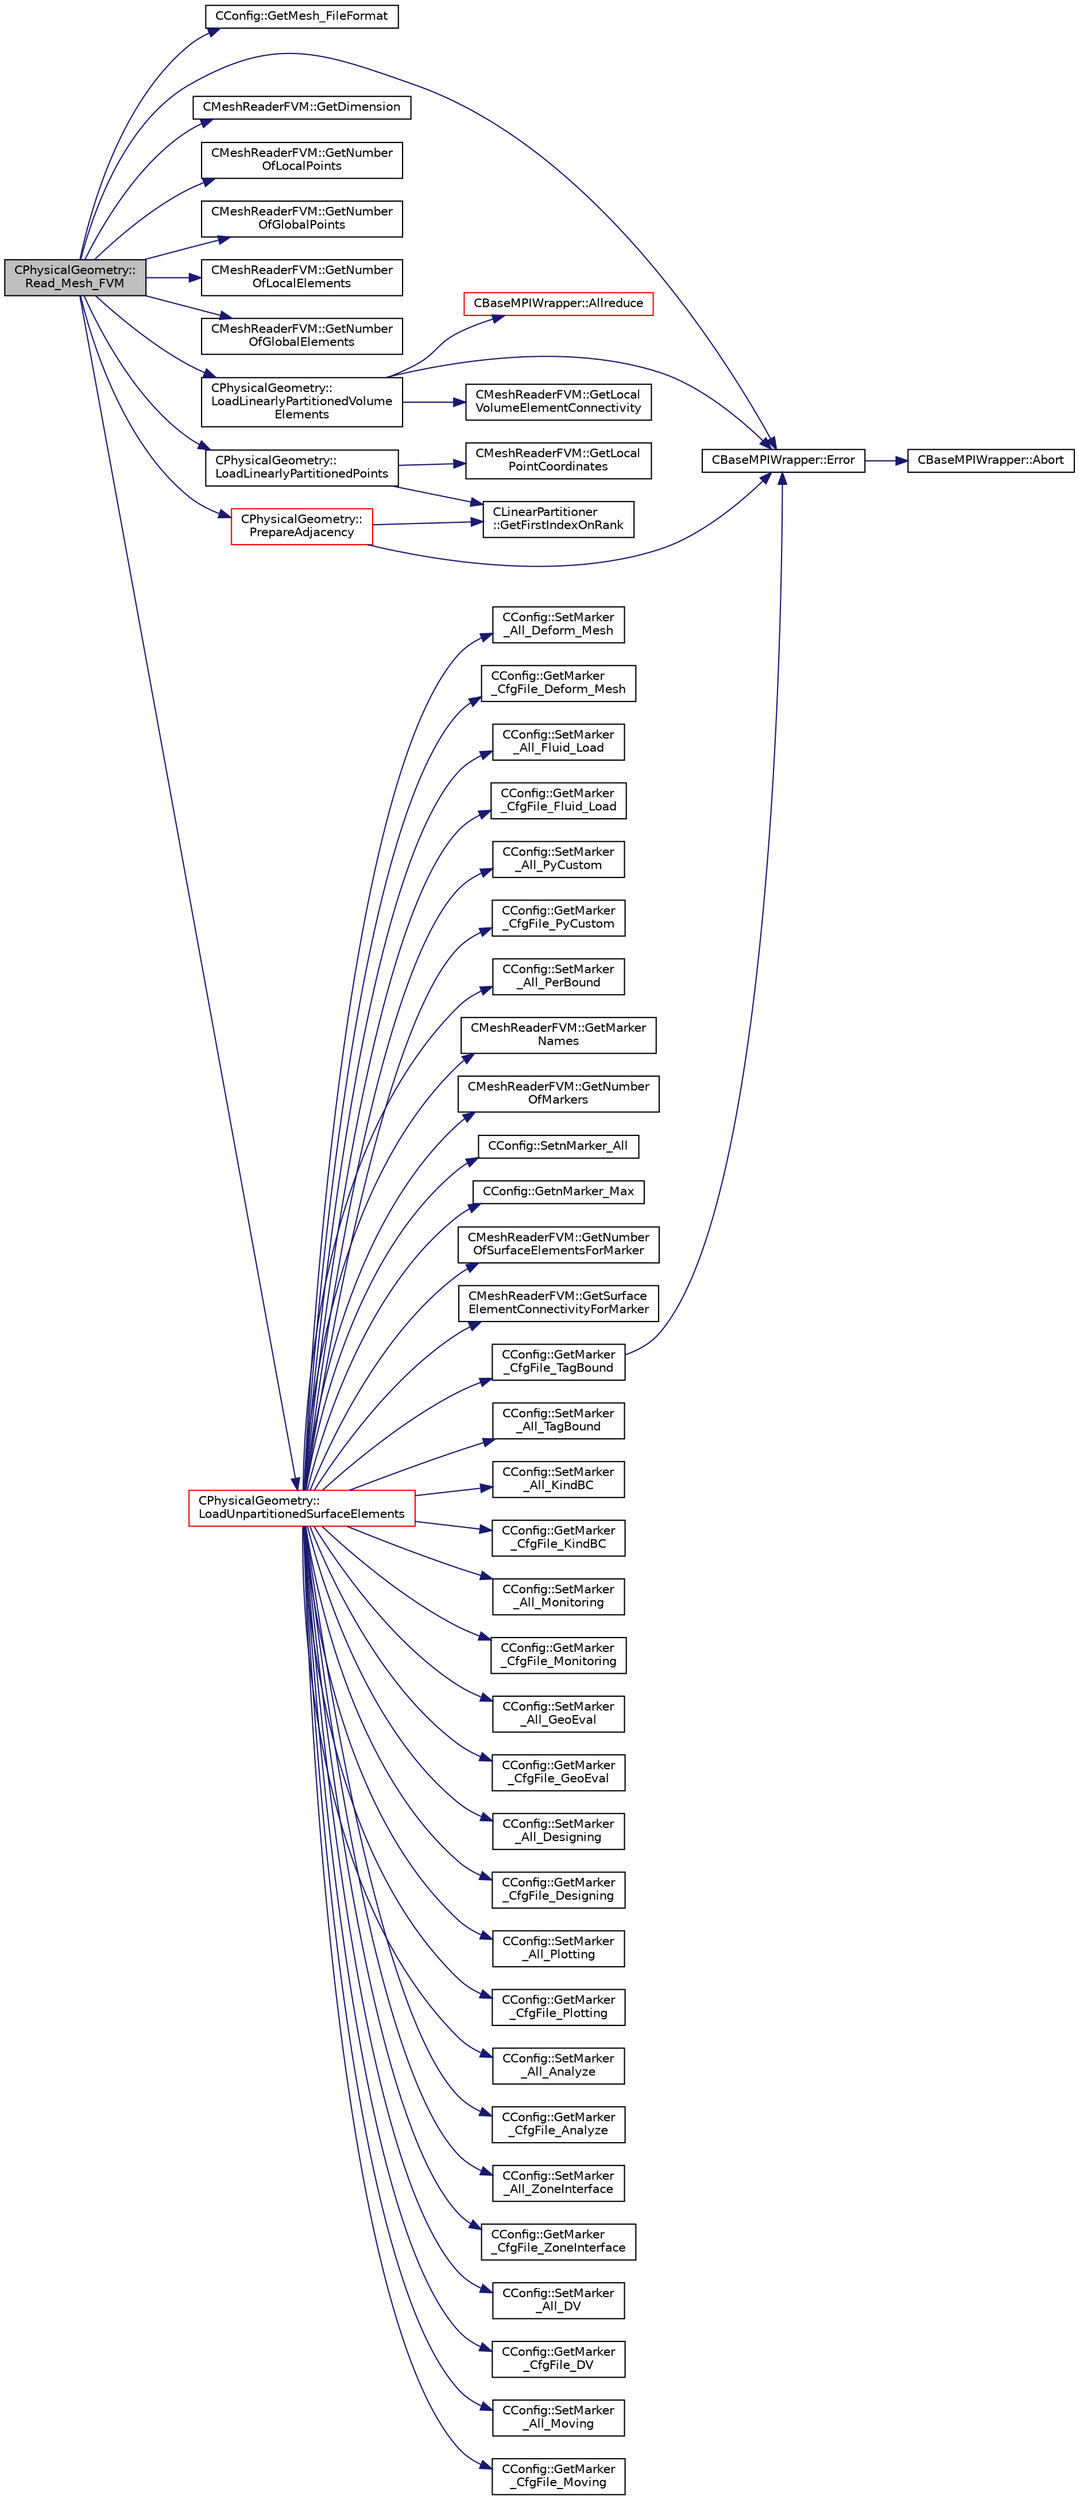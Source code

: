 digraph "CPhysicalGeometry::Read_Mesh_FVM"
{
  edge [fontname="Helvetica",fontsize="10",labelfontname="Helvetica",labelfontsize="10"];
  node [fontname="Helvetica",fontsize="10",shape=record];
  rankdir="LR";
  Node878 [label="CPhysicalGeometry::\lRead_Mesh_FVM",height=0.2,width=0.4,color="black", fillcolor="grey75", style="filled", fontcolor="black"];
  Node878 -> Node879 [color="midnightblue",fontsize="10",style="solid",fontname="Helvetica"];
  Node879 [label="CConfig::GetMesh_FileFormat",height=0.2,width=0.4,color="black", fillcolor="white", style="filled",URL="$class_c_config.html#ad15c7eadd9c6afcb43f60f8d7c9f27f9",tooltip="Get the format of the input/output grid. "];
  Node878 -> Node880 [color="midnightblue",fontsize="10",style="solid",fontname="Helvetica"];
  Node880 [label="CBaseMPIWrapper::Error",height=0.2,width=0.4,color="black", fillcolor="white", style="filled",URL="$class_c_base_m_p_i_wrapper.html#a04457c47629bda56704e6a8804833eeb"];
  Node880 -> Node881 [color="midnightblue",fontsize="10",style="solid",fontname="Helvetica"];
  Node881 [label="CBaseMPIWrapper::Abort",height=0.2,width=0.4,color="black", fillcolor="white", style="filled",URL="$class_c_base_m_p_i_wrapper.html#a21ef5681e2acb532d345e9bab173ef07"];
  Node878 -> Node882 [color="midnightblue",fontsize="10",style="solid",fontname="Helvetica"];
  Node882 [label="CMeshReaderFVM::GetDimension",height=0.2,width=0.4,color="black", fillcolor="white", style="filled",URL="$class_c_mesh_reader_f_v_m.html#a0f42476447adb0b158c01709dae4c540",tooltip="Get the physical dimension of the problem (2 or 3). "];
  Node878 -> Node883 [color="midnightblue",fontsize="10",style="solid",fontname="Helvetica"];
  Node883 [label="CMeshReaderFVM::GetNumber\lOfLocalPoints",height=0.2,width=0.4,color="black", fillcolor="white", style="filled",URL="$class_c_mesh_reader_f_v_m.html#a15a7e763ed35feac62a83d40c4c2c9f0",tooltip="Get the number of local grid points within the linear partition on this rank. "];
  Node878 -> Node884 [color="midnightblue",fontsize="10",style="solid",fontname="Helvetica"];
  Node884 [label="CMeshReaderFVM::GetNumber\lOfGlobalPoints",height=0.2,width=0.4,color="black", fillcolor="white", style="filled",URL="$class_c_mesh_reader_f_v_m.html#acec906fa9412e0a3e3117f6de6ada691",tooltip="Get the number of global grid points within the mesh file. "];
  Node878 -> Node885 [color="midnightblue",fontsize="10",style="solid",fontname="Helvetica"];
  Node885 [label="CMeshReaderFVM::GetNumber\lOfLocalElements",height=0.2,width=0.4,color="black", fillcolor="white", style="filled",URL="$class_c_mesh_reader_f_v_m.html#af3409ad805c51b9ca92bc83fe055ed57",tooltip="Get the number of local elements within the linear partition on this rank. "];
  Node878 -> Node886 [color="midnightblue",fontsize="10",style="solid",fontname="Helvetica"];
  Node886 [label="CMeshReaderFVM::GetNumber\lOfGlobalElements",height=0.2,width=0.4,color="black", fillcolor="white", style="filled",URL="$class_c_mesh_reader_f_v_m.html#ae08dbf58a1ae2912f19b294cd1f4932d",tooltip="Get the number of global elements within the mesh file. "];
  Node878 -> Node887 [color="midnightblue",fontsize="10",style="solid",fontname="Helvetica"];
  Node887 [label="CPhysicalGeometry::\lLoadLinearlyPartitionedPoints",height=0.2,width=0.4,color="black", fillcolor="white", style="filled",URL="$class_c_physical_geometry.html#a5b18644d915d3e44b80d64abae332943",tooltip="Routine to load the CGNS grid points from a single zone into the proper SU2 data structures. "];
  Node887 -> Node888 [color="midnightblue",fontsize="10",style="solid",fontname="Helvetica"];
  Node888 [label="CMeshReaderFVM::GetLocal\lPointCoordinates",height=0.2,width=0.4,color="black", fillcolor="white", style="filled",URL="$class_c_mesh_reader_f_v_m.html#a2f934ee34f870827d92f56beea339f76",tooltip="Get the local point coordinates (linearly partitioned). "];
  Node887 -> Node889 [color="midnightblue",fontsize="10",style="solid",fontname="Helvetica"];
  Node889 [label="CLinearPartitioner\l::GetFirstIndexOnRank",height=0.2,width=0.4,color="black", fillcolor="white", style="filled",URL="$class_c_linear_partitioner.html#adb377c881686e56b703b57c7409a8b91",tooltip="Get the first index of the current rank&#39;s linear partition. "];
  Node878 -> Node890 [color="midnightblue",fontsize="10",style="solid",fontname="Helvetica"];
  Node890 [label="CPhysicalGeometry::\lLoadLinearlyPartitionedVolume\lElements",height=0.2,width=0.4,color="black", fillcolor="white", style="filled",URL="$class_c_physical_geometry.html#ab6f7b75a82d8f856de65e4b40275d52e",tooltip="Loads the interior volume elements from the mesh reader object into the primal element data structure..."];
  Node890 -> Node891 [color="midnightblue",fontsize="10",style="solid",fontname="Helvetica"];
  Node891 [label="CMeshReaderFVM::GetLocal\lVolumeElementConnectivity",height=0.2,width=0.4,color="black", fillcolor="white", style="filled",URL="$class_c_mesh_reader_f_v_m.html#a629e1dfc950ab4fa275422c6d88a6243",tooltip="Get the local volume element connectivity (linearly partitioned). "];
  Node890 -> Node880 [color="midnightblue",fontsize="10",style="solid",fontname="Helvetica"];
  Node890 -> Node892 [color="midnightblue",fontsize="10",style="solid",fontname="Helvetica"];
  Node892 [label="CBaseMPIWrapper::Allreduce",height=0.2,width=0.4,color="red", fillcolor="white", style="filled",URL="$class_c_base_m_p_i_wrapper.html#a637b6fd917a8ca91ce748ba88e0d66b6"];
  Node878 -> Node894 [color="midnightblue",fontsize="10",style="solid",fontname="Helvetica"];
  Node894 [label="CPhysicalGeometry::\lLoadUnpartitionedSurfaceElements",height=0.2,width=0.4,color="red", fillcolor="white", style="filled",URL="$class_c_physical_geometry.html#a23692062ec01893ef6b5ae53fcbbf022",tooltip="Loads the boundary elements (markers) from the mesh reader object into the primal element data struct..."];
  Node894 -> Node895 [color="midnightblue",fontsize="10",style="solid",fontname="Helvetica"];
  Node895 [label="CMeshReaderFVM::GetMarker\lNames",height=0.2,width=0.4,color="black", fillcolor="white", style="filled",URL="$class_c_mesh_reader_f_v_m.html#a1a2f47cfd587cbd897dc19623cb07a1f",tooltip="Get the vector of string names for all markers in the mesh zone. "];
  Node894 -> Node896 [color="midnightblue",fontsize="10",style="solid",fontname="Helvetica"];
  Node896 [label="CMeshReaderFVM::GetNumber\lOfMarkers",height=0.2,width=0.4,color="black", fillcolor="white", style="filled",URL="$class_c_mesh_reader_f_v_m.html#ad825f339254fddeb8ff2d6a816753a20",tooltip="Get the total number of markers in the mesh zone. "];
  Node894 -> Node897 [color="midnightblue",fontsize="10",style="solid",fontname="Helvetica"];
  Node897 [label="CConfig::SetnMarker_All",height=0.2,width=0.4,color="black", fillcolor="white", style="filled",URL="$class_c_config.html#a0a0f6d6594b4654ca7389ef89fca47cb",tooltip="Stores the number of marker in the simulation. "];
  Node894 -> Node898 [color="midnightblue",fontsize="10",style="solid",fontname="Helvetica"];
  Node898 [label="CConfig::GetnMarker_Max",height=0.2,width=0.4,color="black", fillcolor="white", style="filled",URL="$class_c_config.html#aec6c93336a29b85c8e0ce66352852f58",tooltip="Get the total number of boundary markers. "];
  Node894 -> Node899 [color="midnightblue",fontsize="10",style="solid",fontname="Helvetica"];
  Node899 [label="CMeshReaderFVM::GetNumber\lOfSurfaceElementsForMarker",height=0.2,width=0.4,color="black", fillcolor="white", style="filled",URL="$class_c_mesh_reader_f_v_m.html#a638f2b78394548cd0d569d890d76c41b",tooltip="Get the number surface elements for the specified marker. "];
  Node894 -> Node900 [color="midnightblue",fontsize="10",style="solid",fontname="Helvetica"];
  Node900 [label="CMeshReaderFVM::GetSurface\lElementConnectivityForMarker",height=0.2,width=0.4,color="black", fillcolor="white", style="filled",URL="$class_c_mesh_reader_f_v_m.html#a0a69d4088487634b9c78afd65bc35bce",tooltip="Get the surface element connectivity for the specified marker. Only the master node owns the surface ..."];
  Node894 -> Node901 [color="midnightblue",fontsize="10",style="solid",fontname="Helvetica"];
  Node901 [label="CConfig::GetMarker\l_CfgFile_TagBound",height=0.2,width=0.4,color="black", fillcolor="white", style="filled",URL="$class_c_config.html#afbe63631fc63185ae5ce6b8caf8ce580",tooltip="Get the index in the config information of the marker val_marker. "];
  Node901 -> Node880 [color="midnightblue",fontsize="10",style="solid",fontname="Helvetica"];
  Node894 -> Node902 [color="midnightblue",fontsize="10",style="solid",fontname="Helvetica"];
  Node902 [label="CConfig::SetMarker\l_All_TagBound",height=0.2,width=0.4,color="black", fillcolor="white", style="filled",URL="$class_c_config.html#a3d64a9bbafa5f87e2559f34cc297a9c4",tooltip="Set the value of the index val_index (read from the geometry file) for the marker val_marker..."];
  Node894 -> Node903 [color="midnightblue",fontsize="10",style="solid",fontname="Helvetica"];
  Node903 [label="CConfig::SetMarker\l_All_KindBC",height=0.2,width=0.4,color="black", fillcolor="white", style="filled",URL="$class_c_config.html#adc22b84484d1022a385516b5e4e050fa",tooltip="Set the value of the boundary val_boundary (read from the config file) for the marker val_marker..."];
  Node894 -> Node904 [color="midnightblue",fontsize="10",style="solid",fontname="Helvetica"];
  Node904 [label="CConfig::GetMarker\l_CfgFile_KindBC",height=0.2,width=0.4,color="black", fillcolor="white", style="filled",URL="$class_c_config.html#abab1232c0135ca0ca4416694c8d7ccb5",tooltip="Get the boundary information (kind of boundary) in the config information of the marker val_marker..."];
  Node894 -> Node905 [color="midnightblue",fontsize="10",style="solid",fontname="Helvetica"];
  Node905 [label="CConfig::SetMarker\l_All_Monitoring",height=0.2,width=0.4,color="black", fillcolor="white", style="filled",URL="$class_c_config.html#a9f35c49ae9572ef1a5e876a5a454a7db",tooltip="Set if a marker val_marker is going to be monitored val_monitoring (read from the config file)..."];
  Node894 -> Node906 [color="midnightblue",fontsize="10",style="solid",fontname="Helvetica"];
  Node906 [label="CConfig::GetMarker\l_CfgFile_Monitoring",height=0.2,width=0.4,color="black", fillcolor="white", style="filled",URL="$class_c_config.html#adcc754469efaf37d8982ac0c626ebe1f",tooltip="Get the monitoring information from the config definition for the marker val_marker. "];
  Node894 -> Node907 [color="midnightblue",fontsize="10",style="solid",fontname="Helvetica"];
  Node907 [label="CConfig::SetMarker\l_All_GeoEval",height=0.2,width=0.4,color="black", fillcolor="white", style="filled",URL="$class_c_config.html#a87f1907945fe6d30767c6d303f0224b6",tooltip="Set if a marker val_marker is going to be monitored val_monitoring (read from the config file)..."];
  Node894 -> Node908 [color="midnightblue",fontsize="10",style="solid",fontname="Helvetica"];
  Node908 [label="CConfig::GetMarker\l_CfgFile_GeoEval",height=0.2,width=0.4,color="black", fillcolor="white", style="filled",URL="$class_c_config.html#a352a6b4d652797d2a07b70001319b6aa",tooltip="Get the monitoring information from the config definition for the marker val_marker. "];
  Node894 -> Node909 [color="midnightblue",fontsize="10",style="solid",fontname="Helvetica"];
  Node909 [label="CConfig::SetMarker\l_All_Designing",height=0.2,width=0.4,color="black", fillcolor="white", style="filled",URL="$class_c_config.html#a411c5919b9c6621eaab590146d37d7d6",tooltip="Set if a marker val_marker is going to be designed val_designing (read from the config file)..."];
  Node894 -> Node910 [color="midnightblue",fontsize="10",style="solid",fontname="Helvetica"];
  Node910 [label="CConfig::GetMarker\l_CfgFile_Designing",height=0.2,width=0.4,color="black", fillcolor="white", style="filled",URL="$class_c_config.html#a5dd9009d1bf406a513a3e1daeabb6c93",tooltip="Get the monitoring information from the config definition for the marker val_marker. "];
  Node894 -> Node911 [color="midnightblue",fontsize="10",style="solid",fontname="Helvetica"];
  Node911 [label="CConfig::SetMarker\l_All_Plotting",height=0.2,width=0.4,color="black", fillcolor="white", style="filled",URL="$class_c_config.html#ae8dfb92c7884c801e54b70511e208544",tooltip="Set if a marker val_marker is going to be plot val_plotting (read from the config file)..."];
  Node894 -> Node912 [color="midnightblue",fontsize="10",style="solid",fontname="Helvetica"];
  Node912 [label="CConfig::GetMarker\l_CfgFile_Plotting",height=0.2,width=0.4,color="black", fillcolor="white", style="filled",URL="$class_c_config.html#afda7710b599f88f9d5fdcd80fc39a6e3",tooltip="Get the plotting information from the config definition for the marker val_marker. "];
  Node894 -> Node913 [color="midnightblue",fontsize="10",style="solid",fontname="Helvetica"];
  Node913 [label="CConfig::SetMarker\l_All_Analyze",height=0.2,width=0.4,color="black", fillcolor="white", style="filled",URL="$class_c_config.html#a822723d98435a7a1f06ba1b15c18efe0",tooltip="Set if a marker val_marker is going to be plot val_plotting (read from the config file)..."];
  Node894 -> Node914 [color="midnightblue",fontsize="10",style="solid",fontname="Helvetica"];
  Node914 [label="CConfig::GetMarker\l_CfgFile_Analyze",height=0.2,width=0.4,color="black", fillcolor="white", style="filled",URL="$class_c_config.html#ae517fdcd3fe8801b3dd118fafe7b3953",tooltip="Get the plotting information from the config definition for the marker val_marker. "];
  Node894 -> Node915 [color="midnightblue",fontsize="10",style="solid",fontname="Helvetica"];
  Node915 [label="CConfig::SetMarker\l_All_ZoneInterface",height=0.2,width=0.4,color="black", fillcolor="white", style="filled",URL="$class_c_config.html#a5c017ee959c51d599a0edd01d17adeab",tooltip="Set if a marker val_marker is part of the FSI interface val_plotting (read from the config file)..."];
  Node894 -> Node916 [color="midnightblue",fontsize="10",style="solid",fontname="Helvetica"];
  Node916 [label="CConfig::GetMarker\l_CfgFile_ZoneInterface",height=0.2,width=0.4,color="black", fillcolor="white", style="filled",URL="$class_c_config.html#afe4a87f67504459ca877bdc28940be8f",tooltip="Get the FSI interface information from the config definition for the marker val_marker. "];
  Node894 -> Node917 [color="midnightblue",fontsize="10",style="solid",fontname="Helvetica"];
  Node917 [label="CConfig::SetMarker\l_All_DV",height=0.2,width=0.4,color="black", fillcolor="white", style="filled",URL="$class_c_config.html#add5748db493df55770d5c6314e1e7944",tooltip="Set if a marker val_marker is going to be affected by design variables val_moving (read from the conf..."];
  Node894 -> Node918 [color="midnightblue",fontsize="10",style="solid",fontname="Helvetica"];
  Node918 [label="CConfig::GetMarker\l_CfgFile_DV",height=0.2,width=0.4,color="black", fillcolor="white", style="filled",URL="$class_c_config.html#a6f944f56bb37e627e5e4e3686c7d9f4d",tooltip="Get the DV information from the config definition for the marker val_marker. "];
  Node894 -> Node919 [color="midnightblue",fontsize="10",style="solid",fontname="Helvetica"];
  Node919 [label="CConfig::SetMarker\l_All_Moving",height=0.2,width=0.4,color="black", fillcolor="white", style="filled",URL="$class_c_config.html#a6604be6fc00566573e86ebe274761e2a",tooltip="Set if a marker val_marker is going to be moved val_moving (read from the config file). "];
  Node894 -> Node920 [color="midnightblue",fontsize="10",style="solid",fontname="Helvetica"];
  Node920 [label="CConfig::GetMarker\l_CfgFile_Moving",height=0.2,width=0.4,color="black", fillcolor="white", style="filled",URL="$class_c_config.html#abe5f64f56bb3c4c04bec33749067f6d4",tooltip="Get the motion information from the config definition for the marker val_marker. "];
  Node894 -> Node921 [color="midnightblue",fontsize="10",style="solid",fontname="Helvetica"];
  Node921 [label="CConfig::SetMarker\l_All_Deform_Mesh",height=0.2,width=0.4,color="black", fillcolor="white", style="filled",URL="$class_c_config.html#a0daf93a2c74e70bb0f5fcfa49ca40979",tooltip="Set if a marker val_marker allows deformation at the boundary. "];
  Node894 -> Node922 [color="midnightblue",fontsize="10",style="solid",fontname="Helvetica"];
  Node922 [label="CConfig::GetMarker\l_CfgFile_Deform_Mesh",height=0.2,width=0.4,color="black", fillcolor="white", style="filled",URL="$class_c_config.html#a933475eb599ee2ebe56ae378985cacba",tooltip="Get the DEFORM_MESH information from the config definition for the marker val_marker. "];
  Node894 -> Node923 [color="midnightblue",fontsize="10",style="solid",fontname="Helvetica"];
  Node923 [label="CConfig::SetMarker\l_All_Fluid_Load",height=0.2,width=0.4,color="black", fillcolor="white", style="filled",URL="$class_c_config.html#af16bf606ba15d97ce4301c945fe13ab4",tooltip="Set if a in marker val_marker the flow load will be computed/employed. "];
  Node894 -> Node924 [color="midnightblue",fontsize="10",style="solid",fontname="Helvetica"];
  Node924 [label="CConfig::GetMarker\l_CfgFile_Fluid_Load",height=0.2,width=0.4,color="black", fillcolor="white", style="filled",URL="$class_c_config.html#ace88171de158baa93976298bb1126b31",tooltip="Get the Fluid_Load information from the config definition for the marker val_marker. "];
  Node894 -> Node925 [color="midnightblue",fontsize="10",style="solid",fontname="Helvetica"];
  Node925 [label="CConfig::SetMarker\l_All_PyCustom",height=0.2,width=0.4,color="black", fillcolor="white", style="filled",URL="$class_c_config.html#a6b9d36431683d3510c26a88c3e884a0b",tooltip="Set if a marker val_marker is going to be customized in Python val_PyCustom (read from the config fil..."];
  Node894 -> Node926 [color="midnightblue",fontsize="10",style="solid",fontname="Helvetica"];
  Node926 [label="CConfig::GetMarker\l_CfgFile_PyCustom",height=0.2,width=0.4,color="black", fillcolor="white", style="filled",URL="$class_c_config.html#a8fd96a199e1151dd07d82f23f19ff540",tooltip="Get the Python customization information from the config definition for the marker val_marker..."];
  Node894 -> Node927 [color="midnightblue",fontsize="10",style="solid",fontname="Helvetica"];
  Node927 [label="CConfig::SetMarker\l_All_PerBound",height=0.2,width=0.4,color="black", fillcolor="white", style="filled",URL="$class_c_config.html#acdf40baa7780a76587428c3f3dc88e52",tooltip="Set if a marker val_marker is going to be periodic val_perbound (read from the config file)..."];
  Node878 -> Node936 [color="midnightblue",fontsize="10",style="solid",fontname="Helvetica"];
  Node936 [label="CPhysicalGeometry::\lPrepareAdjacency",height=0.2,width=0.4,color="red", fillcolor="white", style="filled",URL="$class_c_physical_geometry.html#a8593994c6c03e08c11ed62936605e036",tooltip="Prepares the grid point adjacency based on a linearly partitioned mesh object needed by ParMETIS for ..."];
  Node936 -> Node889 [color="midnightblue",fontsize="10",style="solid",fontname="Helvetica"];
  Node936 -> Node880 [color="midnightblue",fontsize="10",style="solid",fontname="Helvetica"];
}
